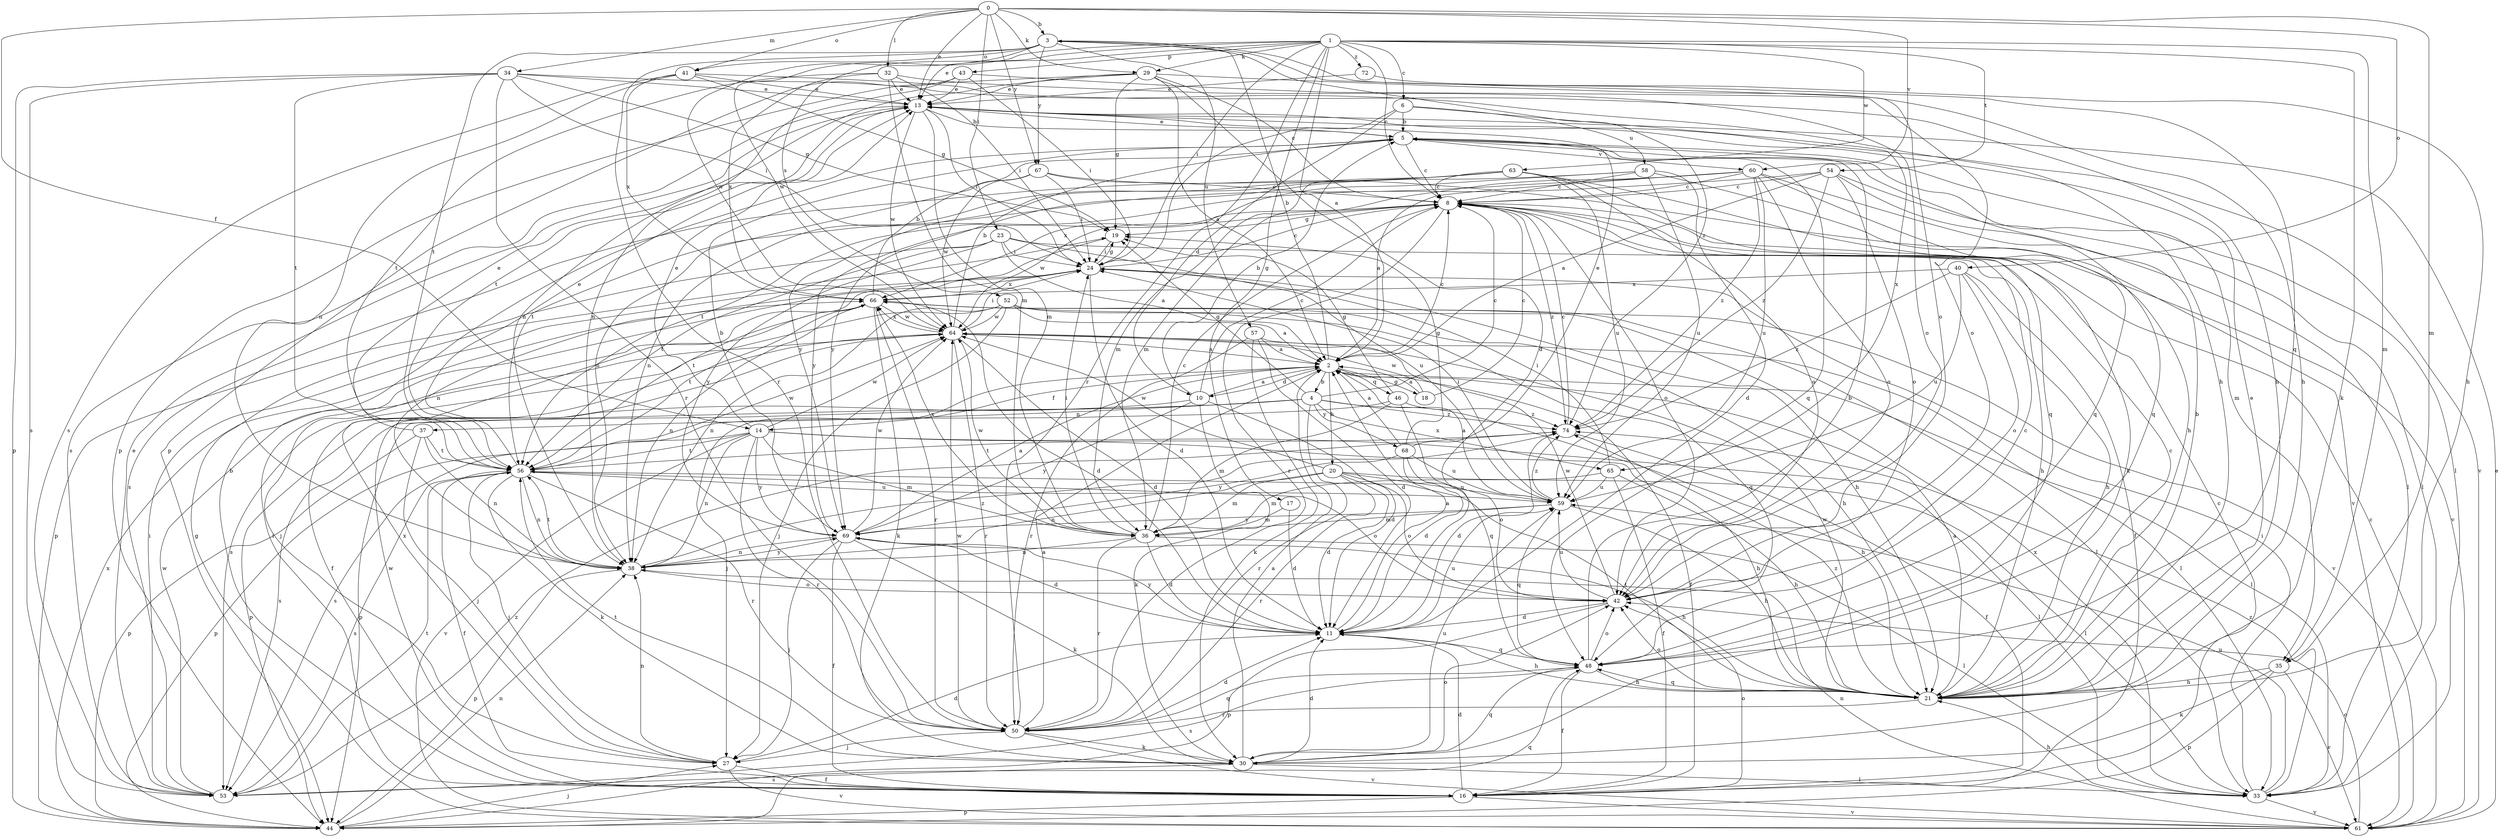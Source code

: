 strict digraph  {
0;
1;
2;
3;
4;
5;
6;
8;
10;
11;
13;
14;
16;
17;
18;
19;
20;
21;
23;
24;
27;
29;
30;
32;
33;
34;
35;
36;
37;
38;
40;
41;
42;
43;
44;
46;
48;
50;
52;
53;
54;
56;
57;
58;
59;
60;
61;
63;
64;
65;
66;
67;
68;
69;
72;
74;
0 -> 3  [label=b];
0 -> 13  [label=e];
0 -> 14  [label=f];
0 -> 23  [label=i];
0 -> 29  [label=k];
0 -> 32  [label=l];
0 -> 34  [label=m];
0 -> 35  [label=m];
0 -> 40  [label=o];
0 -> 41  [label=o];
0 -> 60  [label=v];
0 -> 67  [label=y];
1 -> 2  [label=a];
1 -> 6  [label=c];
1 -> 8  [label=c];
1 -> 13  [label=e];
1 -> 17  [label=g];
1 -> 24  [label=i];
1 -> 29  [label=k];
1 -> 30  [label=k];
1 -> 35  [label=m];
1 -> 43  [label=p];
1 -> 50  [label=r];
1 -> 52  [label=s];
1 -> 54  [label=t];
1 -> 63  [label=w];
1 -> 64  [label=w];
1 -> 72  [label=z];
2 -> 3  [label=b];
2 -> 4  [label=b];
2 -> 8  [label=c];
2 -> 10  [label=d];
2 -> 14  [label=f];
2 -> 16  [label=f];
2 -> 18  [label=g];
2 -> 20  [label=h];
2 -> 27  [label=j];
2 -> 33  [label=l];
2 -> 46  [label=q];
3 -> 41  [label=o];
3 -> 42  [label=o];
3 -> 48  [label=q];
3 -> 50  [label=r];
3 -> 56  [label=t];
3 -> 57  [label=u];
3 -> 64  [label=w];
3 -> 67  [label=y];
3 -> 74  [label=z];
4 -> 8  [label=c];
4 -> 19  [label=g];
4 -> 21  [label=h];
4 -> 37  [label=n];
4 -> 44  [label=p];
4 -> 50  [label=r];
4 -> 53  [label=s];
4 -> 65  [label=x];
4 -> 68  [label=y];
4 -> 74  [label=z];
5 -> 8  [label=c];
5 -> 13  [label=e];
5 -> 33  [label=l];
5 -> 35  [label=m];
5 -> 48  [label=q];
5 -> 60  [label=v];
6 -> 5  [label=b];
6 -> 10  [label=d];
6 -> 24  [label=i];
6 -> 58  [label=u];
6 -> 65  [label=x];
8 -> 19  [label=g];
8 -> 42  [label=o];
8 -> 50  [label=r];
8 -> 61  [label=v];
8 -> 64  [label=w];
8 -> 69  [label=y];
8 -> 74  [label=z];
10 -> 2  [label=a];
10 -> 5  [label=b];
10 -> 8  [label=c];
10 -> 11  [label=d];
10 -> 30  [label=k];
10 -> 44  [label=p];
10 -> 69  [label=y];
11 -> 2  [label=a];
11 -> 21  [label=h];
11 -> 48  [label=q];
11 -> 59  [label=u];
11 -> 69  [label=y];
13 -> 5  [label=b];
13 -> 24  [label=i];
13 -> 36  [label=m];
13 -> 53  [label=s];
13 -> 56  [label=t];
13 -> 61  [label=v];
13 -> 64  [label=w];
14 -> 13  [label=e];
14 -> 21  [label=h];
14 -> 33  [label=l];
14 -> 36  [label=m];
14 -> 38  [label=n];
14 -> 44  [label=p];
14 -> 50  [label=r];
14 -> 56  [label=t];
14 -> 61  [label=v];
14 -> 64  [label=w];
14 -> 69  [label=y];
16 -> 5  [label=b];
16 -> 8  [label=c];
16 -> 11  [label=d];
16 -> 24  [label=i];
16 -> 42  [label=o];
16 -> 44  [label=p];
16 -> 61  [label=v];
16 -> 64  [label=w];
17 -> 11  [label=d];
17 -> 36  [label=m];
18 -> 2  [label=a];
18 -> 8  [label=c];
18 -> 64  [label=w];
19 -> 24  [label=i];
19 -> 38  [label=n];
20 -> 11  [label=d];
20 -> 33  [label=l];
20 -> 36  [label=m];
20 -> 38  [label=n];
20 -> 42  [label=o];
20 -> 50  [label=r];
20 -> 59  [label=u];
20 -> 64  [label=w];
21 -> 2  [label=a];
21 -> 5  [label=b];
21 -> 8  [label=c];
21 -> 13  [label=e];
21 -> 42  [label=o];
21 -> 48  [label=q];
21 -> 50  [label=r];
21 -> 56  [label=t];
21 -> 64  [label=w];
21 -> 74  [label=z];
23 -> 2  [label=a];
23 -> 21  [label=h];
23 -> 24  [label=i];
23 -> 44  [label=p];
23 -> 56  [label=t];
23 -> 59  [label=u];
23 -> 69  [label=y];
24 -> 8  [label=c];
24 -> 11  [label=d];
24 -> 19  [label=g];
24 -> 21  [label=h];
24 -> 56  [label=t];
24 -> 66  [label=x];
27 -> 11  [label=d];
27 -> 16  [label=f];
27 -> 38  [label=n];
27 -> 61  [label=v];
27 -> 66  [label=x];
29 -> 2  [label=a];
29 -> 8  [label=c];
29 -> 11  [label=d];
29 -> 13  [label=e];
29 -> 19  [label=g];
29 -> 21  [label=h];
29 -> 38  [label=n];
29 -> 44  [label=p];
30 -> 2  [label=a];
30 -> 11  [label=d];
30 -> 33  [label=l];
30 -> 42  [label=o];
30 -> 48  [label=q];
30 -> 53  [label=s];
30 -> 56  [label=t];
30 -> 59  [label=u];
32 -> 13  [label=e];
32 -> 24  [label=i];
32 -> 36  [label=m];
32 -> 42  [label=o];
32 -> 56  [label=t];
32 -> 66  [label=x];
33 -> 21  [label=h];
33 -> 24  [label=i];
33 -> 59  [label=u];
33 -> 61  [label=v];
33 -> 66  [label=x];
33 -> 74  [label=z];
34 -> 13  [label=e];
34 -> 19  [label=g];
34 -> 21  [label=h];
34 -> 24  [label=i];
34 -> 44  [label=p];
34 -> 50  [label=r];
34 -> 53  [label=s];
34 -> 56  [label=t];
35 -> 21  [label=h];
35 -> 30  [label=k];
35 -> 44  [label=p];
35 -> 61  [label=v];
36 -> 8  [label=c];
36 -> 11  [label=d];
36 -> 24  [label=i];
36 -> 33  [label=l];
36 -> 38  [label=n];
36 -> 50  [label=r];
36 -> 64  [label=w];
36 -> 66  [label=x];
37 -> 13  [label=e];
37 -> 27  [label=j];
37 -> 38  [label=n];
37 -> 44  [label=p];
37 -> 56  [label=t];
38 -> 42  [label=o];
38 -> 44  [label=p];
38 -> 56  [label=t];
38 -> 69  [label=y];
38 -> 74  [label=z];
40 -> 16  [label=f];
40 -> 21  [label=h];
40 -> 42  [label=o];
40 -> 59  [label=u];
40 -> 66  [label=x];
40 -> 74  [label=z];
41 -> 13  [label=e];
41 -> 19  [label=g];
41 -> 21  [label=h];
41 -> 38  [label=n];
41 -> 53  [label=s];
41 -> 66  [label=x];
42 -> 11  [label=d];
42 -> 44  [label=p];
42 -> 59  [label=u];
42 -> 64  [label=w];
43 -> 13  [label=e];
43 -> 24  [label=i];
43 -> 38  [label=n];
43 -> 42  [label=o];
43 -> 44  [label=p];
44 -> 27  [label=j];
44 -> 38  [label=n];
44 -> 48  [label=q];
44 -> 66  [label=x];
46 -> 19  [label=g];
46 -> 36  [label=m];
46 -> 48  [label=q];
46 -> 53  [label=s];
46 -> 74  [label=z];
48 -> 5  [label=b];
48 -> 8  [label=c];
48 -> 16  [label=f];
48 -> 21  [label=h];
48 -> 42  [label=o];
48 -> 53  [label=s];
50 -> 2  [label=a];
50 -> 11  [label=d];
50 -> 27  [label=j];
50 -> 30  [label=k];
50 -> 48  [label=q];
50 -> 61  [label=v];
50 -> 64  [label=w];
52 -> 2  [label=a];
52 -> 27  [label=j];
52 -> 38  [label=n];
52 -> 48  [label=q];
52 -> 53  [label=s];
52 -> 61  [label=v];
52 -> 64  [label=w];
53 -> 13  [label=e];
53 -> 24  [label=i];
53 -> 56  [label=t];
53 -> 64  [label=w];
53 -> 74  [label=z];
54 -> 2  [label=a];
54 -> 8  [label=c];
54 -> 33  [label=l];
54 -> 42  [label=o];
54 -> 48  [label=q];
54 -> 56  [label=t];
54 -> 74  [label=z];
56 -> 13  [label=e];
56 -> 16  [label=f];
56 -> 27  [label=j];
56 -> 30  [label=k];
56 -> 38  [label=n];
56 -> 42  [label=o];
56 -> 50  [label=r];
56 -> 53  [label=s];
56 -> 59  [label=u];
56 -> 64  [label=w];
57 -> 2  [label=a];
57 -> 11  [label=d];
57 -> 30  [label=k];
57 -> 33  [label=l];
57 -> 50  [label=r];
58 -> 8  [label=c];
58 -> 11  [label=d];
58 -> 21  [label=h];
58 -> 59  [label=u];
58 -> 66  [label=x];
58 -> 69  [label=y];
59 -> 2  [label=a];
59 -> 21  [label=h];
59 -> 24  [label=i];
59 -> 36  [label=m];
59 -> 48  [label=q];
59 -> 69  [label=y];
59 -> 74  [label=z];
60 -> 2  [label=a];
60 -> 8  [label=c];
60 -> 33  [label=l];
60 -> 36  [label=m];
60 -> 38  [label=n];
60 -> 42  [label=o];
60 -> 48  [label=q];
60 -> 59  [label=u];
60 -> 74  [label=z];
61 -> 8  [label=c];
61 -> 13  [label=e];
61 -> 19  [label=g];
61 -> 38  [label=n];
61 -> 42  [label=o];
63 -> 8  [label=c];
63 -> 30  [label=k];
63 -> 36  [label=m];
63 -> 42  [label=o];
63 -> 48  [label=q];
63 -> 53  [label=s];
63 -> 56  [label=t];
63 -> 59  [label=u];
63 -> 69  [label=y];
64 -> 2  [label=a];
64 -> 5  [label=b];
64 -> 11  [label=d];
64 -> 16  [label=f];
64 -> 24  [label=i];
64 -> 50  [label=r];
64 -> 66  [label=x];
65 -> 16  [label=f];
65 -> 21  [label=h];
65 -> 24  [label=i];
65 -> 36  [label=m];
65 -> 59  [label=u];
66 -> 5  [label=b];
66 -> 11  [label=d];
66 -> 21  [label=h];
66 -> 27  [label=j];
66 -> 30  [label=k];
66 -> 33  [label=l];
66 -> 38  [label=n];
66 -> 50  [label=r];
66 -> 56  [label=t];
66 -> 64  [label=w];
67 -> 8  [label=c];
67 -> 24  [label=i];
67 -> 38  [label=n];
67 -> 61  [label=v];
67 -> 64  [label=w];
68 -> 2  [label=a];
68 -> 11  [label=d];
68 -> 13  [label=e];
68 -> 19  [label=g];
68 -> 42  [label=o];
68 -> 59  [label=u];
68 -> 69  [label=y];
69 -> 2  [label=a];
69 -> 5  [label=b];
69 -> 11  [label=d];
69 -> 16  [label=f];
69 -> 21  [label=h];
69 -> 27  [label=j];
69 -> 30  [label=k];
69 -> 38  [label=n];
69 -> 64  [label=w];
72 -> 13  [label=e];
72 -> 21  [label=h];
74 -> 8  [label=c];
74 -> 11  [label=d];
74 -> 16  [label=f];
74 -> 56  [label=t];
}
